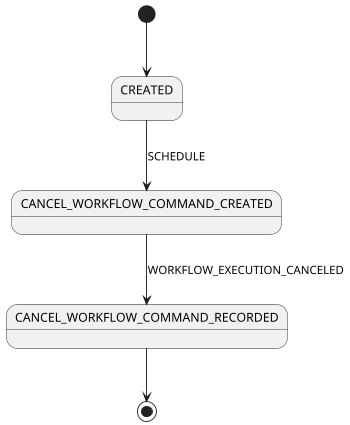 ` Copyright (C) 2020 Temporal Technologies, Inc. All Rights Reserved.
`
` Copyright 2012-2016 Amazon.com, Inc. or its affiliates. All Rights Reserved.
`
` Modifications copyright (C) 2017 Uber Technologies, Inc.
`
` Licensed under the Apache License, Version 2.0 (the "License"). You may not
` use this file except in compliance with the License. A copy of the License is
` located at
`
` http://aws.amazon.com/apache2.0
`
` or in the "license" file accompanying this file. This file is distributed on
` an "AS IS" BASIS, WITHOUT WARRANTIES OR CONDITIONS OF ANY KIND, either
` express or implied. See the License for the specific language governing
` permissions and limitations under the License.

` Generated from src/main/java/io/temporal/internal/csm/CancelWorkflowCommands.java
` by io.temporal.internal.csm.CommandsGeneratePlantUMLStateDiagrams

@startuml
scale 350 width
[*] --> CREATED
CREATED --> CANCEL_WORKFLOW_COMMAND_CREATED: SCHEDULE
CANCEL_WORKFLOW_COMMAND_CREATED --> CANCEL_WORKFLOW_COMMAND_RECORDED: WORKFLOW_EXECUTION_CANCELED
CANCEL_WORKFLOW_COMMAND_RECORDED --> [*]
@enduml
